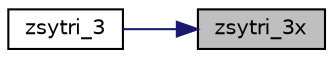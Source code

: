 digraph "zsytri_3x"
{
 // LATEX_PDF_SIZE
  edge [fontname="Helvetica",fontsize="10",labelfontname="Helvetica",labelfontsize="10"];
  node [fontname="Helvetica",fontsize="10",shape=record];
  rankdir="RL";
  Node1 [label="zsytri_3x",height=0.2,width=0.4,color="black", fillcolor="grey75", style="filled", fontcolor="black",tooltip="ZSYTRI_3X"];
  Node1 -> Node2 [dir="back",color="midnightblue",fontsize="10",style="solid",fontname="Helvetica"];
  Node2 [label="zsytri_3",height=0.2,width=0.4,color="black", fillcolor="white", style="filled",URL="$zsytri__3_8f.html#a76ede2c1e3867b35958eb5b7d0c2db48",tooltip="ZSYTRI_3"];
}
